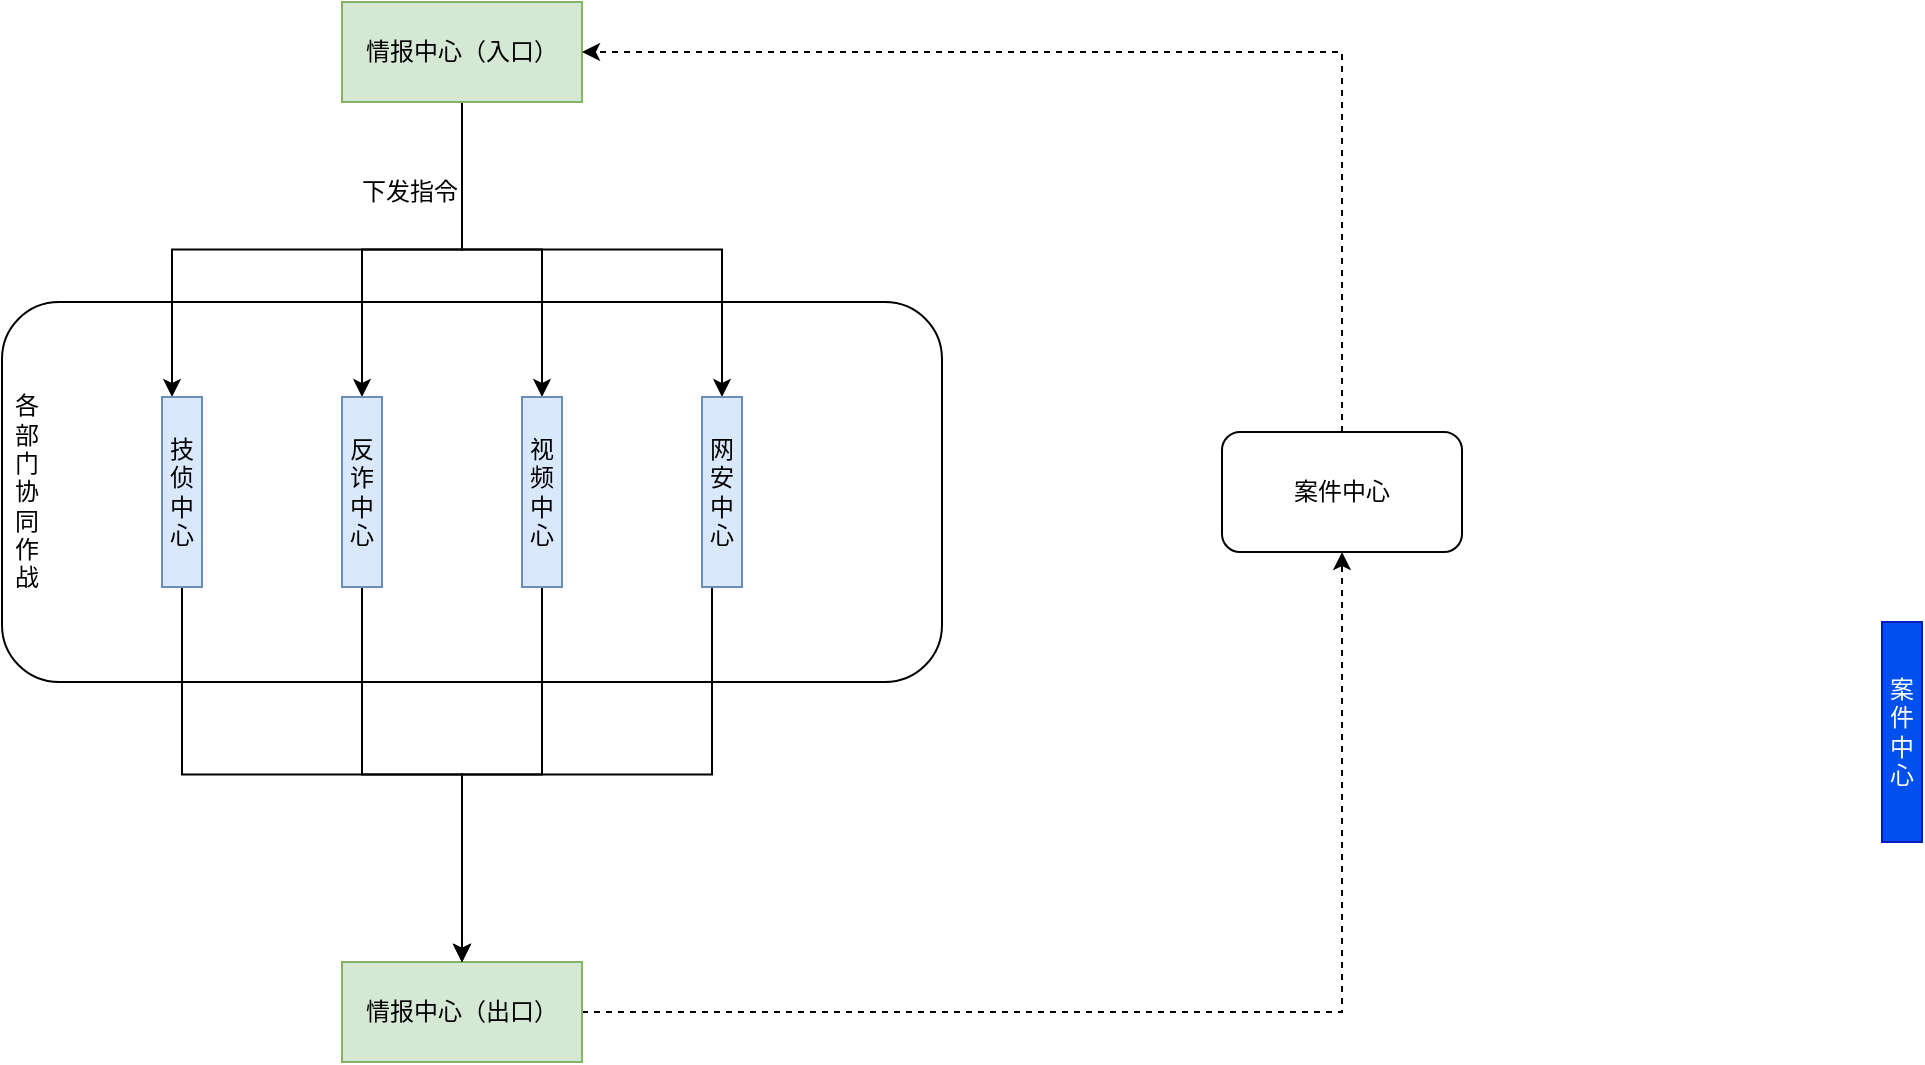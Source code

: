 <mxfile version="24.7.10">
  <diagram name="第 1 页" id="JnWYHwMbW09woVLGBv2Q">
    <mxGraphModel dx="1426" dy="783" grid="1" gridSize="10" guides="1" tooltips="1" connect="1" arrows="1" fold="1" page="1" pageScale="1" pageWidth="827" pageHeight="1169" math="0" shadow="0">
      <root>
        <mxCell id="0" />
        <mxCell id="1" parent="0" />
        <mxCell id="lRYRJw88asEZBX9twJ6J-2" value="" style="rounded=1;whiteSpace=wrap;html=1;" vertex="1" parent="1">
          <mxGeometry x="210" y="280" width="470" height="190" as="geometry" />
        </mxCell>
        <mxCell id="lRYRJw88asEZBX9twJ6J-16" style="edgeStyle=orthogonalEdgeStyle;rounded=0;orthogonalLoop=1;jettySize=auto;html=1;exitX=0.5;exitY=1;exitDx=0;exitDy=0;entryX=0.25;entryY=0;entryDx=0;entryDy=0;" edge="1" parent="1" source="lRYRJw88asEZBX9twJ6J-1" target="lRYRJw88asEZBX9twJ6J-4">
          <mxGeometry relative="1" as="geometry" />
        </mxCell>
        <mxCell id="lRYRJw88asEZBX9twJ6J-17" style="edgeStyle=orthogonalEdgeStyle;rounded=0;orthogonalLoop=1;jettySize=auto;html=1;exitX=0.5;exitY=1;exitDx=0;exitDy=0;entryX=0.5;entryY=0;entryDx=0;entryDy=0;" edge="1" parent="1" source="lRYRJw88asEZBX9twJ6J-1" target="lRYRJw88asEZBX9twJ6J-5">
          <mxGeometry relative="1" as="geometry" />
        </mxCell>
        <mxCell id="lRYRJw88asEZBX9twJ6J-18" style="edgeStyle=orthogonalEdgeStyle;rounded=0;orthogonalLoop=1;jettySize=auto;html=1;exitX=0.5;exitY=1;exitDx=0;exitDy=0;entryX=0.5;entryY=0;entryDx=0;entryDy=0;" edge="1" parent="1" source="lRYRJw88asEZBX9twJ6J-1" target="lRYRJw88asEZBX9twJ6J-6">
          <mxGeometry relative="1" as="geometry" />
        </mxCell>
        <mxCell id="lRYRJw88asEZBX9twJ6J-19" style="edgeStyle=orthogonalEdgeStyle;rounded=0;orthogonalLoop=1;jettySize=auto;html=1;exitX=0.5;exitY=1;exitDx=0;exitDy=0;entryX=0.5;entryY=0;entryDx=0;entryDy=0;" edge="1" parent="1" source="lRYRJw88asEZBX9twJ6J-1" target="lRYRJw88asEZBX9twJ6J-7">
          <mxGeometry relative="1" as="geometry" />
        </mxCell>
        <mxCell id="lRYRJw88asEZBX9twJ6J-1" value="情报中心（入口）" style="rounded=0;whiteSpace=wrap;html=1;fillColor=#d5e8d4;strokeColor=#82b366;" vertex="1" parent="1">
          <mxGeometry x="380" y="130" width="120" height="50" as="geometry" />
        </mxCell>
        <mxCell id="lRYRJw88asEZBX9twJ6J-15" style="edgeStyle=orthogonalEdgeStyle;rounded=0;orthogonalLoop=1;jettySize=auto;html=1;exitX=1;exitY=0.5;exitDx=0;exitDy=0;entryX=0.5;entryY=1;entryDx=0;entryDy=0;dashed=1;" edge="1" parent="1" source="lRYRJw88asEZBX9twJ6J-3" target="lRYRJw88asEZBX9twJ6J-10">
          <mxGeometry relative="1" as="geometry" />
        </mxCell>
        <mxCell id="lRYRJw88asEZBX9twJ6J-3" value="情报中心（出口）" style="rounded=0;whiteSpace=wrap;html=1;fillColor=#d5e8d4;strokeColor=#82b366;" vertex="1" parent="1">
          <mxGeometry x="380" y="610" width="120" height="50" as="geometry" />
        </mxCell>
        <mxCell id="lRYRJw88asEZBX9twJ6J-21" style="edgeStyle=orthogonalEdgeStyle;rounded=0;orthogonalLoop=1;jettySize=auto;html=1;exitX=0.5;exitY=1;exitDx=0;exitDy=0;" edge="1" parent="1" source="lRYRJw88asEZBX9twJ6J-4" target="lRYRJw88asEZBX9twJ6J-3">
          <mxGeometry relative="1" as="geometry">
            <mxPoint x="430" y="590" as="targetPoint" />
          </mxGeometry>
        </mxCell>
        <mxCell id="lRYRJw88asEZBX9twJ6J-4" value="技侦中心" style="rounded=0;whiteSpace=wrap;html=1;fillColor=#dae8fc;strokeColor=#6c8ebf;" vertex="1" parent="1">
          <mxGeometry x="290" y="327.5" width="20" height="95" as="geometry" />
        </mxCell>
        <mxCell id="lRYRJw88asEZBX9twJ6J-22" style="edgeStyle=orthogonalEdgeStyle;rounded=0;orthogonalLoop=1;jettySize=auto;html=1;exitX=0.5;exitY=1;exitDx=0;exitDy=0;entryX=0.5;entryY=0;entryDx=0;entryDy=0;" edge="1" parent="1" source="lRYRJw88asEZBX9twJ6J-5" target="lRYRJw88asEZBX9twJ6J-3">
          <mxGeometry relative="1" as="geometry" />
        </mxCell>
        <mxCell id="lRYRJw88asEZBX9twJ6J-5" value="反诈中心" style="rounded=0;whiteSpace=wrap;html=1;fillColor=#dae8fc;strokeColor=#6c8ebf;" vertex="1" parent="1">
          <mxGeometry x="380" y="327.5" width="20" height="95" as="geometry" />
        </mxCell>
        <mxCell id="lRYRJw88asEZBX9twJ6J-23" style="edgeStyle=orthogonalEdgeStyle;rounded=0;orthogonalLoop=1;jettySize=auto;html=1;exitX=0.5;exitY=1;exitDx=0;exitDy=0;" edge="1" parent="1" source="lRYRJw88asEZBX9twJ6J-6" target="lRYRJw88asEZBX9twJ6J-3">
          <mxGeometry relative="1" as="geometry" />
        </mxCell>
        <mxCell id="lRYRJw88asEZBX9twJ6J-6" value="视频中心" style="rounded=0;whiteSpace=wrap;html=1;fillColor=#dae8fc;strokeColor=#6c8ebf;" vertex="1" parent="1">
          <mxGeometry x="470" y="327.5" width="20" height="95" as="geometry" />
        </mxCell>
        <mxCell id="lRYRJw88asEZBX9twJ6J-25" style="edgeStyle=orthogonalEdgeStyle;rounded=0;orthogonalLoop=1;jettySize=auto;html=1;exitX=0.25;exitY=1;exitDx=0;exitDy=0;" edge="1" parent="1" source="lRYRJw88asEZBX9twJ6J-7" target="lRYRJw88asEZBX9twJ6J-3">
          <mxGeometry relative="1" as="geometry" />
        </mxCell>
        <mxCell id="lRYRJw88asEZBX9twJ6J-7" value="网安中心" style="rounded=0;whiteSpace=wrap;html=1;fillColor=#dae8fc;strokeColor=#6c8ebf;" vertex="1" parent="1">
          <mxGeometry x="560" y="327.5" width="20" height="95" as="geometry" />
        </mxCell>
        <mxCell id="lRYRJw88asEZBX9twJ6J-9" value="各部门协同作战" style="text;html=1;align=center;verticalAlign=middle;whiteSpace=wrap;rounded=0;" vertex="1" parent="1">
          <mxGeometry x="220" y="330" width="5" height="90" as="geometry" />
        </mxCell>
        <mxCell id="lRYRJw88asEZBX9twJ6J-12" style="edgeStyle=orthogonalEdgeStyle;rounded=0;orthogonalLoop=1;jettySize=auto;html=1;exitX=0.5;exitY=0;exitDx=0;exitDy=0;entryX=1;entryY=0.5;entryDx=0;entryDy=0;dashed=1;" edge="1" parent="1" source="lRYRJw88asEZBX9twJ6J-10" target="lRYRJw88asEZBX9twJ6J-1">
          <mxGeometry relative="1" as="geometry" />
        </mxCell>
        <mxCell id="lRYRJw88asEZBX9twJ6J-10" value="案件中心" style="rounded=1;whiteSpace=wrap;html=1;" vertex="1" parent="1">
          <mxGeometry x="820" y="345" width="120" height="60" as="geometry" />
        </mxCell>
        <mxCell id="lRYRJw88asEZBX9twJ6J-20" value="下发指令" style="text;html=1;align=center;verticalAlign=middle;whiteSpace=wrap;rounded=0;" vertex="1" parent="1">
          <mxGeometry x="384" y="210" width="60" height="30" as="geometry" />
        </mxCell>
        <mxCell id="lRYRJw88asEZBX9twJ6J-26" value="案件中心" style="rounded=0;whiteSpace=wrap;html=1;fillColor=#0050ef;strokeColor=#001DBC;fontColor=#ffffff;" vertex="1" parent="1">
          <mxGeometry x="1150" y="440" width="20" height="110" as="geometry" />
        </mxCell>
      </root>
    </mxGraphModel>
  </diagram>
</mxfile>
